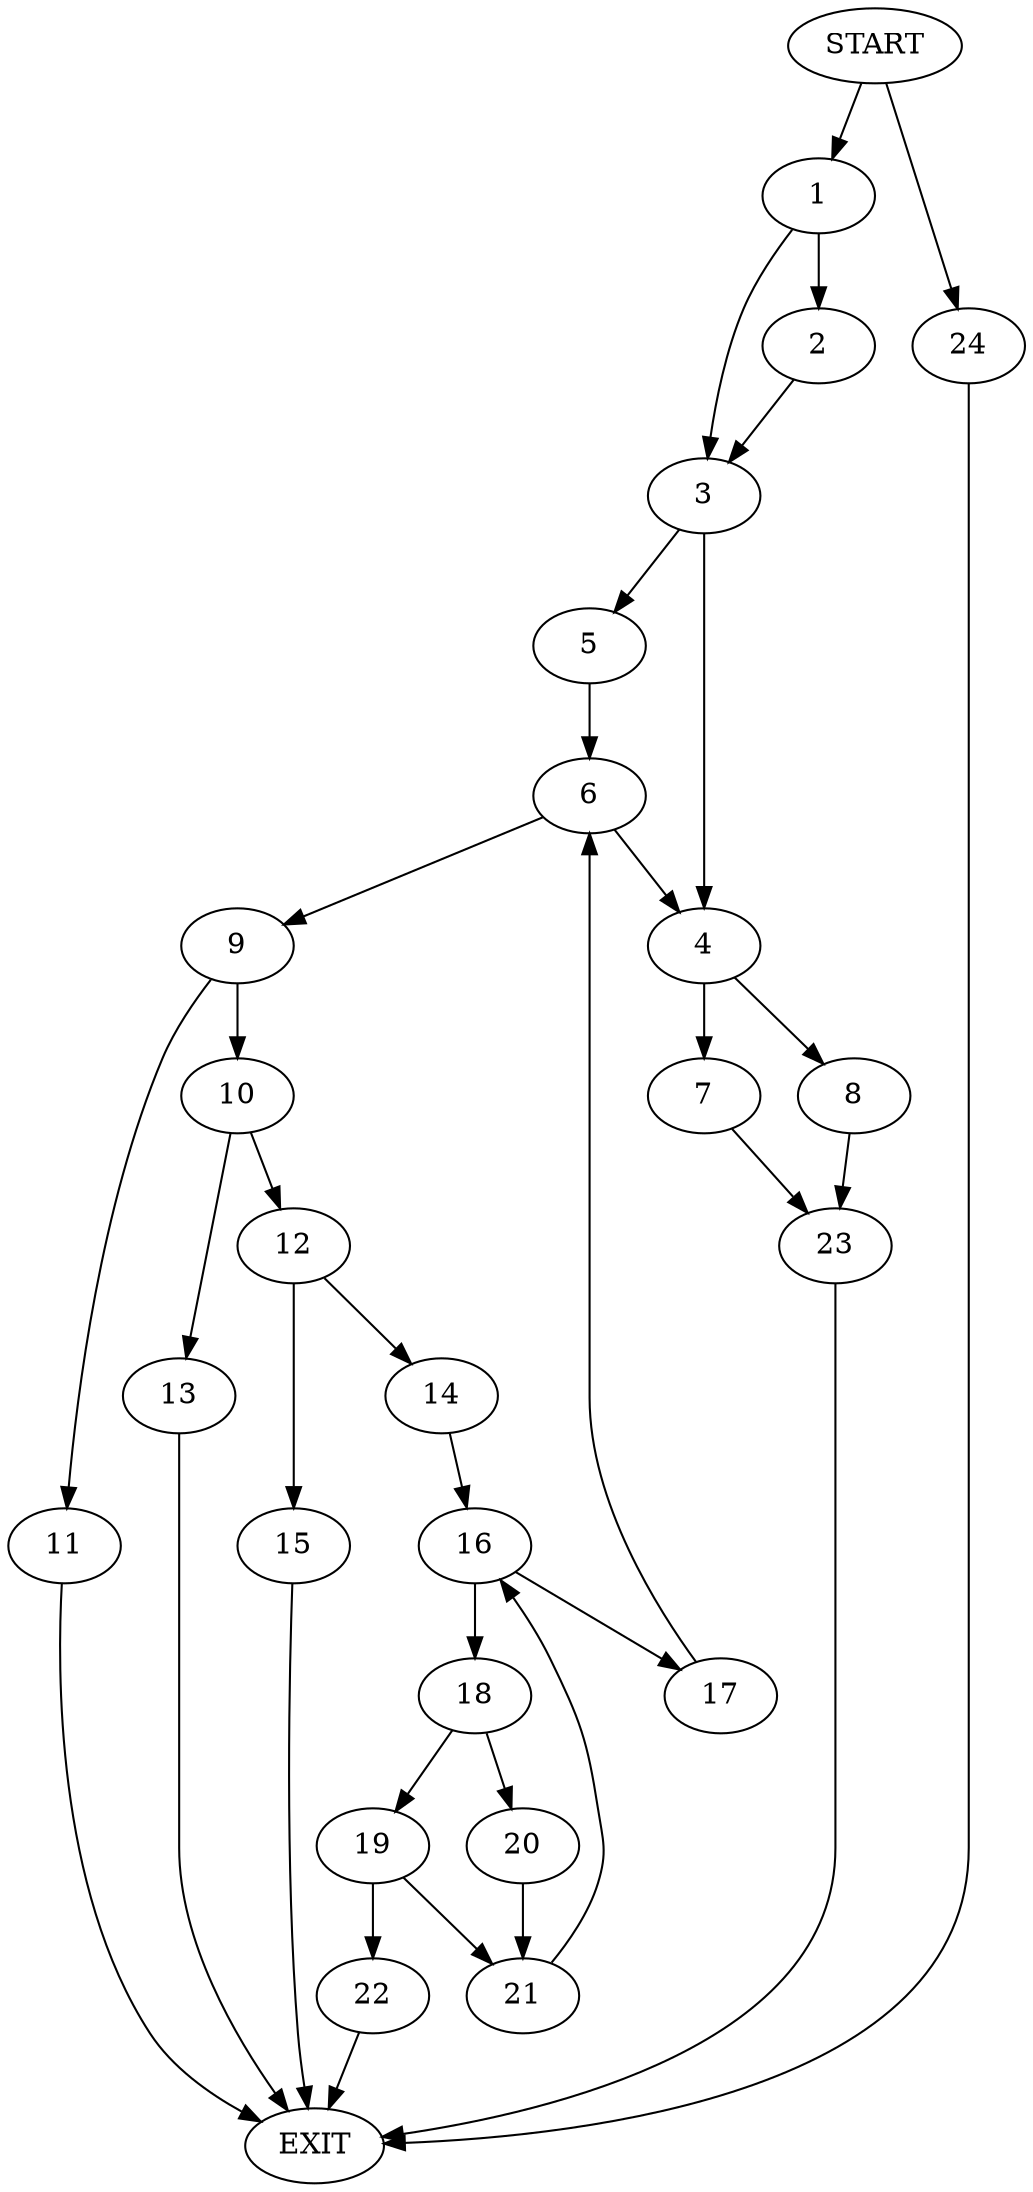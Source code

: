 digraph {
0 [label="START"]
25 [label="EXIT"]
0 -> 1
1 -> 2
1 -> 3
2 -> 3
3 -> 4
3 -> 5
5 -> 6
4 -> 7
4 -> 8
6 -> 4
6 -> 9
9 -> 10
9 -> 11
10 -> 12
10 -> 13
11 -> 25
12 -> 14
12 -> 15
13 -> 25
14 -> 16
15 -> 25
16 -> 17
16 -> 18
18 -> 19
18 -> 20
17 -> 6
20 -> 21
19 -> 22
19 -> 21
21 -> 16
22 -> 25
8 -> 23
7 -> 23
23 -> 25
0 -> 24
24 -> 25
}

